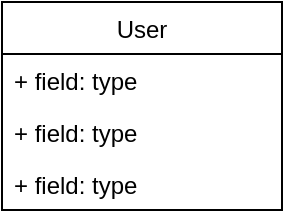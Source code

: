<mxfile version="20.2.2" type="device"><diagram id="nG2kZJfjxlOUiK6rbc6H" name="Página-1"><mxGraphModel dx="1422" dy="786" grid="1" gridSize="10" guides="1" tooltips="1" connect="1" arrows="1" fold="1" page="1" pageScale="1" pageWidth="827" pageHeight="1169" math="0" shadow="0"><root><mxCell id="0"/><mxCell id="1" parent="0"/><mxCell id="kzY-Z9meEtLFEPGU5-kE-2" value="User" style="swimlane;fontStyle=0;childLayout=stackLayout;horizontal=1;startSize=26;fillColor=none;horizontalStack=0;resizeParent=1;resizeParentMax=0;resizeLast=0;collapsible=1;marginBottom=0;" vertex="1" parent="1"><mxGeometry x="70" y="200" width="140" height="104" as="geometry"/></mxCell><mxCell id="kzY-Z9meEtLFEPGU5-kE-3" value="+ field: type" style="text;strokeColor=none;fillColor=none;align=left;verticalAlign=top;spacingLeft=4;spacingRight=4;overflow=hidden;rotatable=0;points=[[0,0.5],[1,0.5]];portConstraint=eastwest;" vertex="1" parent="kzY-Z9meEtLFEPGU5-kE-2"><mxGeometry y="26" width="140" height="26" as="geometry"/></mxCell><mxCell id="kzY-Z9meEtLFEPGU5-kE-4" value="+ field: type" style="text;strokeColor=none;fillColor=none;align=left;verticalAlign=top;spacingLeft=4;spacingRight=4;overflow=hidden;rotatable=0;points=[[0,0.5],[1,0.5]];portConstraint=eastwest;" vertex="1" parent="kzY-Z9meEtLFEPGU5-kE-2"><mxGeometry y="52" width="140" height="26" as="geometry"/></mxCell><mxCell id="kzY-Z9meEtLFEPGU5-kE-5" value="+ field: type" style="text;strokeColor=none;fillColor=none;align=left;verticalAlign=top;spacingLeft=4;spacingRight=4;overflow=hidden;rotatable=0;points=[[0,0.5],[1,0.5]];portConstraint=eastwest;" vertex="1" parent="kzY-Z9meEtLFEPGU5-kE-2"><mxGeometry y="78" width="140" height="26" as="geometry"/></mxCell></root></mxGraphModel></diagram></mxfile>